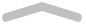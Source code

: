 <mxfile>
    <diagram id="k3TPbrFN-NNLmTVDwDH8" name="Page-1">
        <mxGraphModel dx="109" dy="39" grid="1" gridSize="10" guides="1" tooltips="1" connect="1" arrows="1" fold="1" page="1" pageScale="1" pageWidth="850" pageHeight="1100" math="0" shadow="0">
            <root>
                <mxCell id="0"/>
                <mxCell id="1" parent="0"/>
                <mxCell id="6" value="" style="html=1;verticalLabelPosition=bottom;labelBackgroundColor=#ffffff;verticalAlign=top;shadow=0;dashed=0;strokeWidth=2;shape=mxgraph.ios7.misc.expand;fillColor=#c0c0c0;" parent="1" vertex="1">
                    <mxGeometry x="240" y="80" width="40" height="10" as="geometry"/>
                </mxCell>
            </root>
        </mxGraphModel>
    </diagram>
</mxfile>